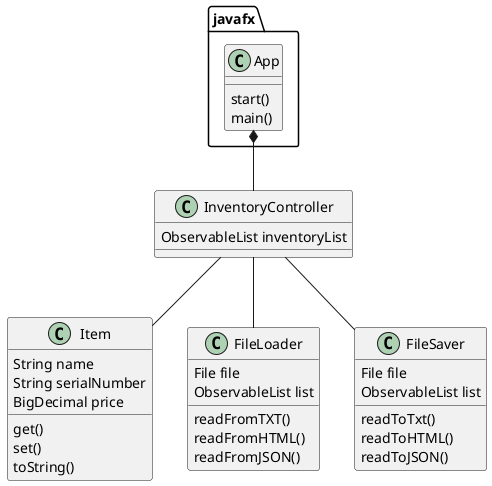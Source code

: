 @startuml
'https://plantuml.com/class-diagram

class javafx.App {
    start()
    main()
}

class Item {
    String name
    String serialNumber
    BigDecimal price

    get()
    set()
    toString()
}

class FileLoader {
    File file
    ObservableList list

    readFromTXT()
    readFromHTML()
    readFromJSON()

}

class FileSaver {
    File file
    ObservableList list

    readToTxt()
    readToHTML()
    readToJSON()

}

class InventoryController {
    ObservableList inventoryList
}

javafx.App*--InventoryController
InventoryController--FileLoader
InventoryController--Item
InventoryController--FileSaver

@enduml